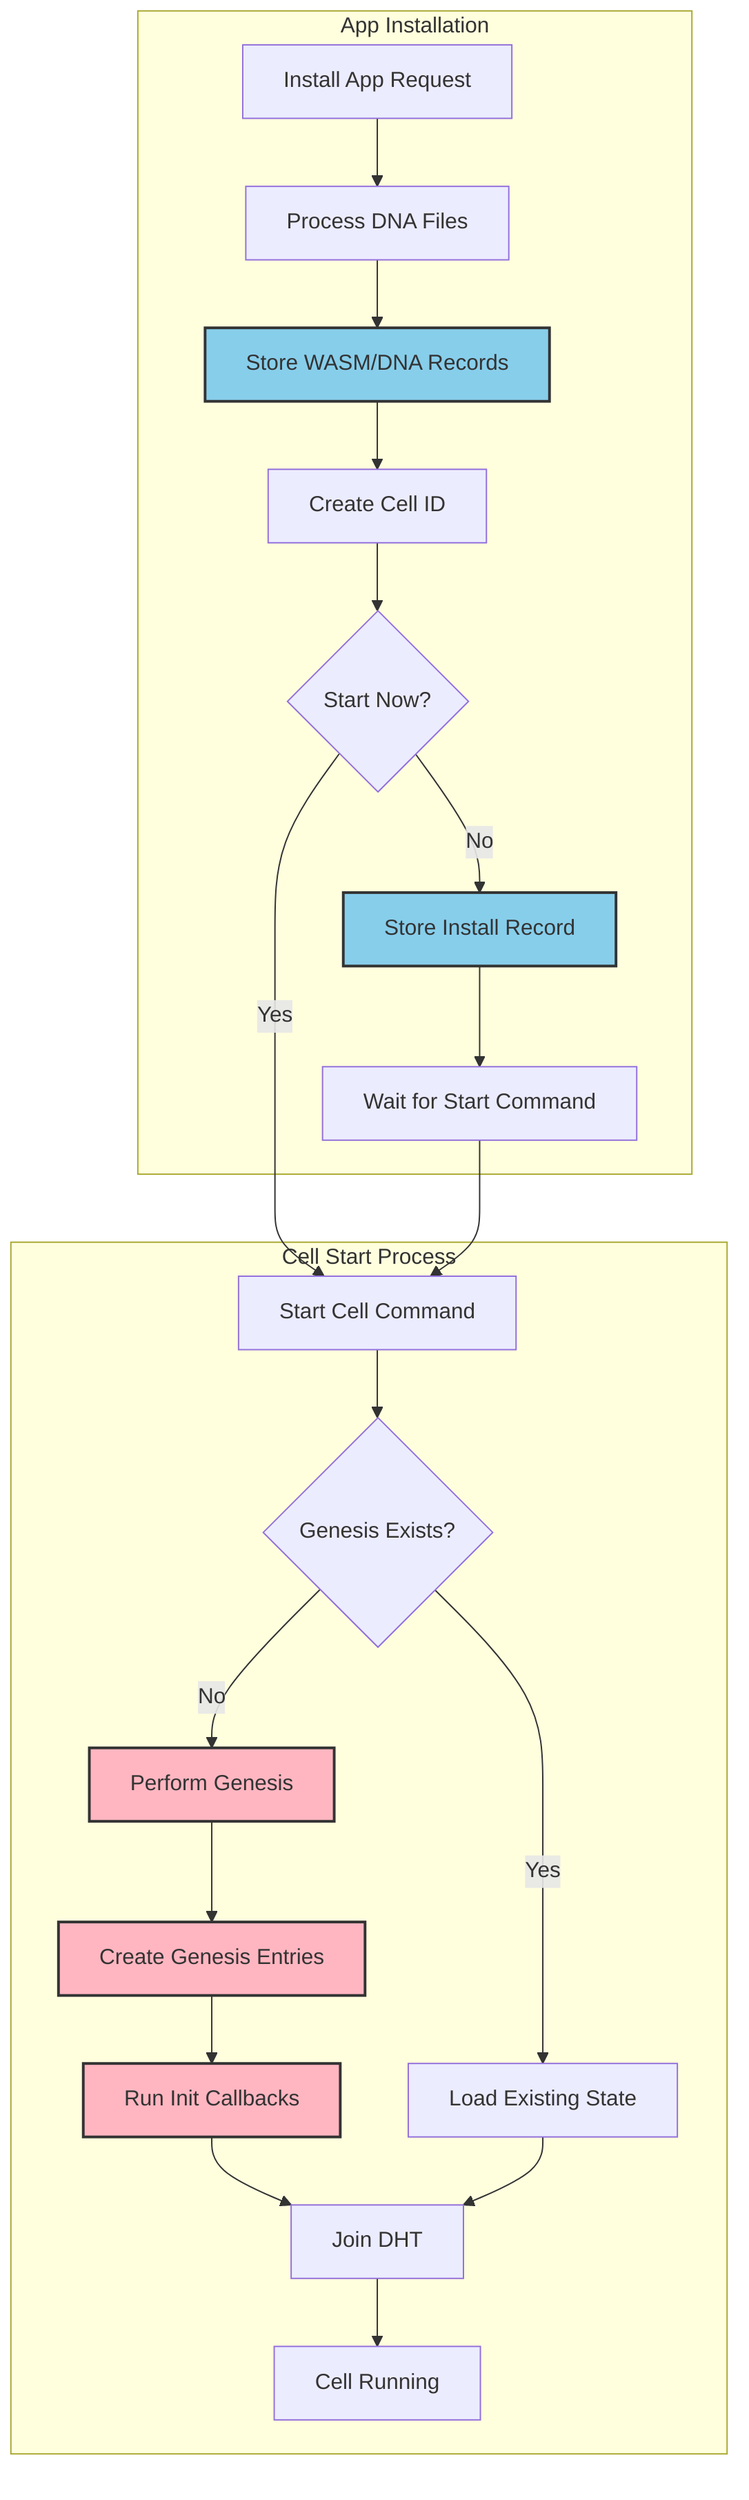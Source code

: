 flowchart TB
    subgraph "App Installation"
        A[Install App Request] --> B[Process DNA Files]
        B --> C[Store WASM/DNA Records]
        C --> D[Create Cell ID]
        D --> E{Start Now?}
        E -->|No| F[Store Install Record]
        F --> G[Wait for Start Command]
    end

    subgraph "Cell Start Process"
        H[Start Cell Command] --> I{Genesis Exists?}
        I -->|No| J[Perform Genesis]
        I -->|Yes| K[Load Existing State]
        
        J --> L[Create Genesis Entries]
        L --> M[Run Init Callbacks]
        M --> N[Join DHT]
        
        K --> N
        N --> O[Cell Running]
    end

    E -->|Yes| H
    G --> H

    style C fill:#87CEEB,stroke:#333,stroke-width:2px
    style F fill:#87CEEB,stroke:#333,stroke-width:2px
    style J fill:#FFB6C1,stroke:#333,stroke-width:2px
    style L fill:#FFB6C1,stroke:#333,stroke-width:2px
    style M fill:#FFB6C1,stroke:#333,stroke-width:2px